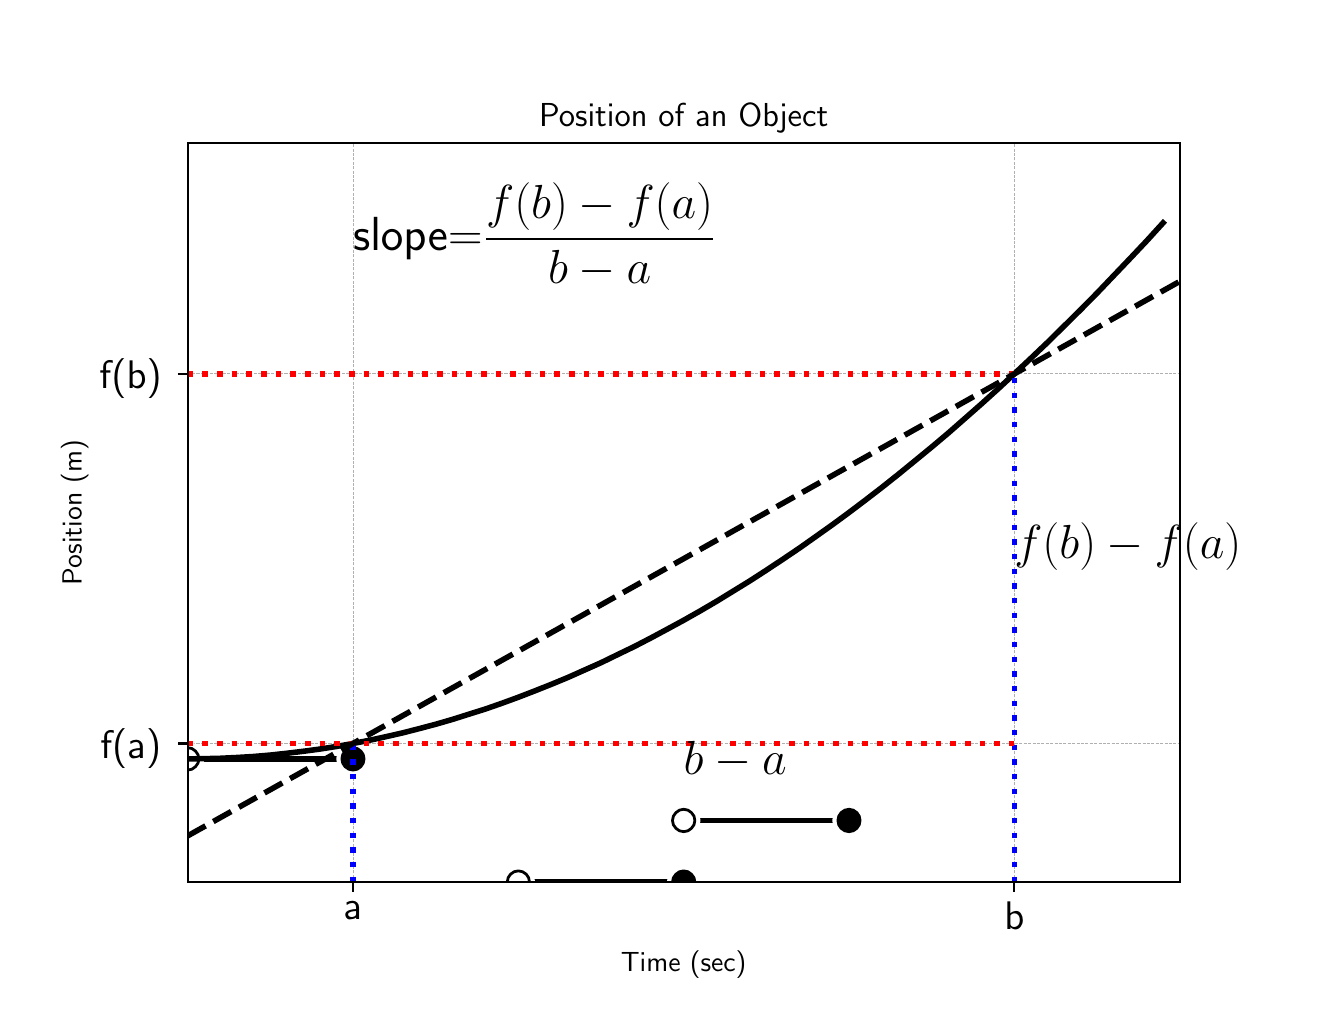 \begingroup%
\makeatletter%
\begin{pgfpicture}%
\pgfpathrectangle{\pgfpointorigin}{\pgfqpoint{6.4in}{4.8in}}%
\pgfusepath{use as bounding box, clip}%
\begin{pgfscope}%
\pgfsetbuttcap%
\pgfsetmiterjoin%
\definecolor{currentfill}{rgb}{1.0,1.0,1.0}%
\pgfsetfillcolor{currentfill}%
\pgfsetlinewidth{0.0pt}%
\definecolor{currentstroke}{rgb}{1.0,1.0,1.0}%
\pgfsetstrokecolor{currentstroke}%
\pgfsetdash{}{0pt}%
\pgfpathmoveto{\pgfqpoint{0.0in}{0.0in}}%
\pgfpathlineto{\pgfqpoint{6.4in}{0.0in}}%
\pgfpathlineto{\pgfqpoint{6.4in}{4.8in}}%
\pgfpathlineto{\pgfqpoint{0.0in}{4.8in}}%
\pgfpathclose%
\pgfusepath{fill}%
\end{pgfscope}%
\begin{pgfscope}%
\pgfsetbuttcap%
\pgfsetmiterjoin%
\definecolor{currentfill}{rgb}{1.0,1.0,1.0}%
\pgfsetfillcolor{currentfill}%
\pgfsetlinewidth{0.0pt}%
\definecolor{currentstroke}{rgb}{0.0,0.0,0.0}%
\pgfsetstrokecolor{currentstroke}%
\pgfsetstrokeopacity{0.0}%
\pgfsetdash{}{0pt}%
\pgfpathmoveto{\pgfqpoint{0.8in}{0.528in}}%
\pgfpathlineto{\pgfqpoint{5.76in}{0.528in}}%
\pgfpathlineto{\pgfqpoint{5.76in}{4.224in}}%
\pgfpathlineto{\pgfqpoint{0.8in}{4.224in}}%
\pgfpathclose%
\pgfusepath{fill}%
\end{pgfscope}%
\begin{pgfscope}%
\pgfpathrectangle{\pgfqpoint{0.8in}{0.528in}}{\pgfqpoint{4.96in}{3.696in}} %
\pgfusepath{clip}%
\pgfsetbuttcap%
\pgfsetroundjoin%
\pgfsetlinewidth{0.301pt}%
\definecolor{currentstroke}{rgb}{0.69,0.69,0.69}%
\pgfsetstrokecolor{currentstroke}%
\pgfsetdash{{1.11pt}{0.48pt}}{0.0pt}%
\pgfpathmoveto{\pgfqpoint{1.627in}{0.528in}}%
\pgfpathlineto{\pgfqpoint{1.627in}{4.224in}}%
\pgfusepath{stroke}%
\end{pgfscope}%
\begin{pgfscope}%
\pgfsetbuttcap%
\pgfsetroundjoin%
\definecolor{currentfill}{rgb}{0.0,0.0,0.0}%
\pgfsetfillcolor{currentfill}%
\pgfsetlinewidth{0.803pt}%
\definecolor{currentstroke}{rgb}{0.0,0.0,0.0}%
\pgfsetstrokecolor{currentstroke}%
\pgfsetdash{}{0pt}%
\pgfsys@defobject{currentmarker}{\pgfqpoint{0.0in}{-0.049in}}{\pgfqpoint{0.0in}{0.0in}}{%
\pgfpathmoveto{\pgfqpoint{0.0in}{0.0in}}%
\pgfpathlineto{\pgfqpoint{0.0in}{-0.049in}}%
\pgfusepath{stroke,fill}%
}%
\begin{pgfscope}%
\pgfsys@transformshift{1.627in}{0.528in}%
\pgfsys@useobject{currentmarker}{}%
\end{pgfscope}%
\end{pgfscope}%
\begin{pgfscope}%
\pgftext[x=1.627in,y=0.431in,,top]{\sffamily\fontsize{14.0}{16.8}\selectfont a}%
\end{pgfscope}%
\begin{pgfscope}%
\pgfpathrectangle{\pgfqpoint{0.8in}{0.528in}}{\pgfqpoint{4.96in}{3.696in}} %
\pgfusepath{clip}%
\pgfsetbuttcap%
\pgfsetroundjoin%
\pgfsetlinewidth{0.301pt}%
\definecolor{currentstroke}{rgb}{0.69,0.69,0.69}%
\pgfsetstrokecolor{currentstroke}%
\pgfsetdash{{1.11pt}{0.48pt}}{0.0pt}%
\pgfpathmoveto{\pgfqpoint{4.933in}{0.528in}}%
\pgfpathlineto{\pgfqpoint{4.933in}{4.224in}}%
\pgfusepath{stroke}%
\end{pgfscope}%
\begin{pgfscope}%
\pgfsetbuttcap%
\pgfsetroundjoin%
\definecolor{currentfill}{rgb}{0.0,0.0,0.0}%
\pgfsetfillcolor{currentfill}%
\pgfsetlinewidth{0.803pt}%
\definecolor{currentstroke}{rgb}{0.0,0.0,0.0}%
\pgfsetstrokecolor{currentstroke}%
\pgfsetdash{}{0pt}%
\pgfsys@defobject{currentmarker}{\pgfqpoint{0.0in}{-0.049in}}{\pgfqpoint{0.0in}{0.0in}}{%
\pgfpathmoveto{\pgfqpoint{0.0in}{0.0in}}%
\pgfpathlineto{\pgfqpoint{0.0in}{-0.049in}}%
\pgfusepath{stroke,fill}%
}%
\begin{pgfscope}%
\pgfsys@transformshift{4.933in}{0.528in}%
\pgfsys@useobject{currentmarker}{}%
\end{pgfscope}%
\end{pgfscope}%
\begin{pgfscope}%
\pgftext[x=4.933in,y=0.431in,,top]{\sffamily\fontsize{14.0}{16.8}\selectfont b}%
\end{pgfscope}%
\begin{pgfscope}%
\pgftext[x=3.28in,y=0.187in,,top]{\sffamily\fontsize{10.0}{12.0}\selectfont Time (sec)}%
\end{pgfscope}%
\begin{pgfscope}%
\pgfpathrectangle{\pgfqpoint{0.8in}{0.528in}}{\pgfqpoint{4.96in}{3.696in}} %
\pgfusepath{clip}%
\pgfsetbuttcap%
\pgfsetroundjoin%
\pgfsetlinewidth{0.301pt}%
\definecolor{currentstroke}{rgb}{0.69,0.69,0.69}%
\pgfsetstrokecolor{currentstroke}%
\pgfsetdash{{1.11pt}{0.48pt}}{0.0pt}%
\pgfpathmoveto{\pgfqpoint{0.8in}{1.221in}}%
\pgfpathlineto{\pgfqpoint{5.76in}{1.221in}}%
\pgfusepath{stroke}%
\end{pgfscope}%
\begin{pgfscope}%
\pgfsetbuttcap%
\pgfsetroundjoin%
\definecolor{currentfill}{rgb}{0.0,0.0,0.0}%
\pgfsetfillcolor{currentfill}%
\pgfsetlinewidth{0.803pt}%
\definecolor{currentstroke}{rgb}{0.0,0.0,0.0}%
\pgfsetstrokecolor{currentstroke}%
\pgfsetdash{}{0pt}%
\pgfsys@defobject{currentmarker}{\pgfqpoint{-0.049in}{0.0in}}{\pgfqpoint{0.0in}{0.0in}}{%
\pgfpathmoveto{\pgfqpoint{0.0in}{0.0in}}%
\pgfpathlineto{\pgfqpoint{-0.049in}{0.0in}}%
\pgfusepath{stroke,fill}%
}%
\begin{pgfscope}%
\pgfsys@transformshift{0.8in}{1.221in}%
\pgfsys@useobject{currentmarker}{}%
\end{pgfscope}%
\end{pgfscope}%
\begin{pgfscope}%
\pgftext[x=0.363in,y=1.147in,left,base]{\sffamily\fontsize{14.0}{16.8}\selectfont f(a)}%
\end{pgfscope}%
\begin{pgfscope}%
\pgfpathrectangle{\pgfqpoint{0.8in}{0.528in}}{\pgfqpoint{4.96in}{3.696in}} %
\pgfusepath{clip}%
\pgfsetbuttcap%
\pgfsetroundjoin%
\pgfsetlinewidth{0.301pt}%
\definecolor{currentstroke}{rgb}{0.69,0.69,0.69}%
\pgfsetstrokecolor{currentstroke}%
\pgfsetdash{{1.11pt}{0.48pt}}{0.0pt}%
\pgfpathmoveto{\pgfqpoint{0.8in}{3.069in}}%
\pgfpathlineto{\pgfqpoint{5.76in}{3.069in}}%
\pgfusepath{stroke}%
\end{pgfscope}%
\begin{pgfscope}%
\pgfsetbuttcap%
\pgfsetroundjoin%
\definecolor{currentfill}{rgb}{0.0,0.0,0.0}%
\pgfsetfillcolor{currentfill}%
\pgfsetlinewidth{0.803pt}%
\definecolor{currentstroke}{rgb}{0.0,0.0,0.0}%
\pgfsetstrokecolor{currentstroke}%
\pgfsetdash{}{0pt}%
\pgfsys@defobject{currentmarker}{\pgfqpoint{-0.049in}{0.0in}}{\pgfqpoint{0.0in}{0.0in}}{%
\pgfpathmoveto{\pgfqpoint{0.0in}{0.0in}}%
\pgfpathlineto{\pgfqpoint{-0.049in}{0.0in}}%
\pgfusepath{stroke,fill}%
}%
\begin{pgfscope}%
\pgfsys@transformshift{0.8in}{3.069in}%
\pgfsys@useobject{currentmarker}{}%
\end{pgfscope}%
\end{pgfscope}%
\begin{pgfscope}%
\pgftext[x=0.359in,y=2.995in,left,base]{\sffamily\fontsize{14.0}{16.8}\selectfont f(b)}%
\end{pgfscope}%
\begin{pgfscope}%
\pgftext[x=0.304in,y=2.376in,,bottom,rotate=90.0]{\sffamily\fontsize{10.0}{12.0}\selectfont Position (m)}%
\end{pgfscope}%
\begin{pgfscope}%
\pgfpathrectangle{\pgfqpoint{0.8in}{0.528in}}{\pgfqpoint{4.96in}{3.696in}} %
\pgfusepath{clip}%
\pgfsetrectcap%
\pgfsetroundjoin%
\pgfsetlinewidth{4.015pt}%
\definecolor{currentstroke}{rgb}{1.0,1.0,1.0}%
\pgfsetstrokecolor{currentstroke}%
\pgfsetdash{}{0pt}%
\pgfpathmoveto{\pgfqpoint{0.8in}{1.144in}}%
\pgfpathlineto{\pgfqpoint{1.627in}{1.144in}}%
\pgfusepath{stroke}%
\end{pgfscope}%
\begin{pgfscope}%
\pgfpathrectangle{\pgfqpoint{0.8in}{0.528in}}{\pgfqpoint{4.96in}{3.696in}} %
\pgfusepath{clip}%
\pgfsetrectcap%
\pgfsetroundjoin%
\pgfsetlinewidth{2.007pt}%
\definecolor{currentstroke}{rgb}{0.0,0.0,0.0}%
\pgfsetstrokecolor{currentstroke}%
\pgfsetdash{}{0pt}%
\pgfpathmoveto{\pgfqpoint{0.8in}{1.144in}}%
\pgfpathlineto{\pgfqpoint{1.627in}{1.144in}}%
\pgfusepath{stroke}%
\end{pgfscope}%
\begin{pgfscope}%
\pgfpathrectangle{\pgfqpoint{0.8in}{0.528in}}{\pgfqpoint{4.96in}{3.696in}} %
\pgfusepath{clip}%
\pgfsetrectcap%
\pgfsetroundjoin%
\pgfsetlinewidth{4.015pt}%
\definecolor{currentstroke}{rgb}{1.0,1.0,1.0}%
\pgfsetstrokecolor{currentstroke}%
\pgfsetdash{}{0pt}%
\pgfusepath{stroke}%
\end{pgfscope}%
\begin{pgfscope}%
\pgfpathrectangle{\pgfqpoint{0.8in}{0.528in}}{\pgfqpoint{4.96in}{3.696in}} %
\pgfusepath{clip}%
\pgfsetrectcap%
\pgfsetroundjoin%
\pgfsetlinewidth{2.007pt}%
\definecolor{currentstroke}{rgb}{0.0,0.0,0.0}%
\pgfsetstrokecolor{currentstroke}%
\pgfsetdash{}{0pt}%
\pgfusepath{stroke}%
\end{pgfscope}%
\begin{pgfscope}%
\pgfpathrectangle{\pgfqpoint{0.8in}{0.528in}}{\pgfqpoint{4.96in}{3.696in}} %
\pgfusepath{clip}%
\pgfsetrectcap%
\pgfsetroundjoin%
\pgfsetlinewidth{4.015pt}%
\definecolor{currentstroke}{rgb}{1.0,1.0,1.0}%
\pgfsetstrokecolor{currentstroke}%
\pgfsetdash{}{0pt}%
\pgfpathmoveto{\pgfqpoint{2.453in}{0.528in}}%
\pgfpathlineto{\pgfqpoint{3.28in}{0.528in}}%
\pgfusepath{stroke}%
\end{pgfscope}%
\begin{pgfscope}%
\pgfpathrectangle{\pgfqpoint{0.8in}{0.528in}}{\pgfqpoint{4.96in}{3.696in}} %
\pgfusepath{clip}%
\pgfsetrectcap%
\pgfsetroundjoin%
\pgfsetlinewidth{2.007pt}%
\definecolor{currentstroke}{rgb}{0.0,0.0,0.0}%
\pgfsetstrokecolor{currentstroke}%
\pgfsetdash{}{0pt}%
\pgfpathmoveto{\pgfqpoint{2.453in}{0.528in}}%
\pgfpathlineto{\pgfqpoint{3.28in}{0.528in}}%
\pgfusepath{stroke}%
\end{pgfscope}%
\begin{pgfscope}%
\pgfpathrectangle{\pgfqpoint{0.8in}{0.528in}}{\pgfqpoint{4.96in}{3.696in}} %
\pgfusepath{clip}%
\pgfsetrectcap%
\pgfsetroundjoin%
\pgfsetlinewidth{4.015pt}%
\definecolor{currentstroke}{rgb}{1.0,1.0,1.0}%
\pgfsetstrokecolor{currentstroke}%
\pgfsetdash{}{0pt}%
\pgfpathmoveto{\pgfqpoint{3.28in}{0.836in}}%
\pgfpathlineto{\pgfqpoint{4.107in}{0.836in}}%
\pgfusepath{stroke}%
\end{pgfscope}%
\begin{pgfscope}%
\pgfpathrectangle{\pgfqpoint{0.8in}{0.528in}}{\pgfqpoint{4.96in}{3.696in}} %
\pgfusepath{clip}%
\pgfsetrectcap%
\pgfsetroundjoin%
\pgfsetlinewidth{2.007pt}%
\definecolor{currentstroke}{rgb}{0.0,0.0,0.0}%
\pgfsetstrokecolor{currentstroke}%
\pgfsetdash{}{0pt}%
\pgfpathmoveto{\pgfqpoint{3.28in}{0.836in}}%
\pgfpathlineto{\pgfqpoint{4.107in}{0.836in}}%
\pgfusepath{stroke}%
\end{pgfscope}%
\begin{pgfscope}%
\pgfpathrectangle{\pgfqpoint{0.8in}{0.528in}}{\pgfqpoint{4.96in}{3.696in}} %
\pgfusepath{clip}%
\pgfsetbuttcap%
\pgfsetroundjoin%
\definecolor{currentfill}{rgb}{1.0,1.0,1.0}%
\pgfsetfillcolor{currentfill}%
\pgfsetlinewidth{4.015pt}%
\definecolor{currentstroke}{rgb}{1.0,1.0,1.0}%
\pgfsetstrokecolor{currentstroke}%
\pgfsetdash{}{0pt}%
\pgfpathmoveto{\pgfqpoint{0.8in}{1.088in}}%
\pgfpathcurveto{\pgfqpoint{0.815in}{1.088in}}{\pgfqpoint{0.829in}{1.094in}}{\pgfqpoint{0.839in}{1.105in}}%
\pgfpathcurveto{\pgfqpoint{0.85in}{1.115in}}{\pgfqpoint{0.856in}{1.129in}}{\pgfqpoint{0.856in}{1.144in}}%
\pgfpathcurveto{\pgfqpoint{0.856in}{1.159in}}{\pgfqpoint{0.85in}{1.173in}}{\pgfqpoint{0.839in}{1.183in}}%
\pgfpathcurveto{\pgfqpoint{0.829in}{1.194in}}{\pgfqpoint{0.815in}{1.2in}}{\pgfqpoint{0.8in}{1.2in}}%
\pgfpathcurveto{\pgfqpoint{0.785in}{1.2in}}{\pgfqpoint{0.771in}{1.194in}}{\pgfqpoint{0.761in}{1.183in}}%
\pgfpathcurveto{\pgfqpoint{0.75in}{1.173in}}{\pgfqpoint{0.744in}{1.159in}}{\pgfqpoint{0.744in}{1.144in}}%
\pgfpathcurveto{\pgfqpoint{0.744in}{1.129in}}{\pgfqpoint{0.75in}{1.115in}}{\pgfqpoint{0.761in}{1.105in}}%
\pgfpathcurveto{\pgfqpoint{0.771in}{1.094in}}{\pgfqpoint{0.785in}{1.088in}}{\pgfqpoint{0.8in}{1.088in}}%
\pgfpathclose%
\pgfusepath{stroke,fill}%
\end{pgfscope}%
\begin{pgfscope}%
\pgfpathrectangle{\pgfqpoint{0.8in}{0.528in}}{\pgfqpoint{4.96in}{3.696in}} %
\pgfusepath{clip}%
\pgfsetbuttcap%
\pgfsetroundjoin%
\definecolor{currentfill}{rgb}{1.0,1.0,1.0}%
\pgfsetfillcolor{currentfill}%
\pgfsetlinewidth{1.004pt}%
\definecolor{currentstroke}{rgb}{0.0,0.0,0.0}%
\pgfsetstrokecolor{currentstroke}%
\pgfsetdash{}{0pt}%
\pgfpathmoveto{\pgfqpoint{0.8in}{1.088in}}%
\pgfpathcurveto{\pgfqpoint{0.815in}{1.088in}}{\pgfqpoint{0.829in}{1.094in}}{\pgfqpoint{0.839in}{1.105in}}%
\pgfpathcurveto{\pgfqpoint{0.85in}{1.115in}}{\pgfqpoint{0.856in}{1.129in}}{\pgfqpoint{0.856in}{1.144in}}%
\pgfpathcurveto{\pgfqpoint{0.856in}{1.159in}}{\pgfqpoint{0.85in}{1.173in}}{\pgfqpoint{0.839in}{1.183in}}%
\pgfpathcurveto{\pgfqpoint{0.829in}{1.194in}}{\pgfqpoint{0.815in}{1.2in}}{\pgfqpoint{0.8in}{1.2in}}%
\pgfpathcurveto{\pgfqpoint{0.785in}{1.2in}}{\pgfqpoint{0.771in}{1.194in}}{\pgfqpoint{0.761in}{1.183in}}%
\pgfpathcurveto{\pgfqpoint{0.75in}{1.173in}}{\pgfqpoint{0.744in}{1.159in}}{\pgfqpoint{0.744in}{1.144in}}%
\pgfpathcurveto{\pgfqpoint{0.744in}{1.129in}}{\pgfqpoint{0.75in}{1.115in}}{\pgfqpoint{0.761in}{1.105in}}%
\pgfpathcurveto{\pgfqpoint{0.771in}{1.094in}}{\pgfqpoint{0.785in}{1.088in}}{\pgfqpoint{0.8in}{1.088in}}%
\pgfpathclose%
\pgfusepath{stroke,fill}%
\end{pgfscope}%
\begin{pgfscope}%
\pgfpathrectangle{\pgfqpoint{0.8in}{0.528in}}{\pgfqpoint{4.96in}{3.696in}} %
\pgfusepath{clip}%
\pgfsetbuttcap%
\pgfsetroundjoin%
\definecolor{currentfill}{rgb}{0.0,0.0,0.0}%
\pgfsetfillcolor{currentfill}%
\pgfsetlinewidth{4.015pt}%
\definecolor{currentstroke}{rgb}{1.0,1.0,1.0}%
\pgfsetstrokecolor{currentstroke}%
\pgfsetdash{}{0pt}%
\pgfpathmoveto{\pgfqpoint{1.627in}{1.088in}}%
\pgfpathcurveto{\pgfqpoint{1.641in}{1.088in}}{\pgfqpoint{1.656in}{1.094in}}{\pgfqpoint{1.666in}{1.105in}}%
\pgfpathcurveto{\pgfqpoint{1.676in}{1.115in}}{\pgfqpoint{1.682in}{1.129in}}{\pgfqpoint{1.682in}{1.144in}}%
\pgfpathcurveto{\pgfqpoint{1.682in}{1.159in}}{\pgfqpoint{1.676in}{1.173in}}{\pgfqpoint{1.666in}{1.183in}}%
\pgfpathcurveto{\pgfqpoint{1.656in}{1.194in}}{\pgfqpoint{1.641in}{1.2in}}{\pgfqpoint{1.627in}{1.2in}}%
\pgfpathcurveto{\pgfqpoint{1.612in}{1.2in}}{\pgfqpoint{1.598in}{1.194in}}{\pgfqpoint{1.587in}{1.183in}}%
\pgfpathcurveto{\pgfqpoint{1.577in}{1.173in}}{\pgfqpoint{1.571in}{1.159in}}{\pgfqpoint{1.571in}{1.144in}}%
\pgfpathcurveto{\pgfqpoint{1.571in}{1.129in}}{\pgfqpoint{1.577in}{1.115in}}{\pgfqpoint{1.587in}{1.105in}}%
\pgfpathcurveto{\pgfqpoint{1.598in}{1.094in}}{\pgfqpoint{1.612in}{1.088in}}{\pgfqpoint{1.627in}{1.088in}}%
\pgfpathclose%
\pgfusepath{stroke,fill}%
\end{pgfscope}%
\begin{pgfscope}%
\pgfpathrectangle{\pgfqpoint{0.8in}{0.528in}}{\pgfqpoint{4.96in}{3.696in}} %
\pgfusepath{clip}%
\pgfsetbuttcap%
\pgfsetroundjoin%
\definecolor{currentfill}{rgb}{0.0,0.0,0.0}%
\pgfsetfillcolor{currentfill}%
\pgfsetlinewidth{1.004pt}%
\definecolor{currentstroke}{rgb}{0.0,0.0,0.0}%
\pgfsetstrokecolor{currentstroke}%
\pgfsetdash{}{0pt}%
\pgfpathmoveto{\pgfqpoint{1.627in}{1.088in}}%
\pgfpathcurveto{\pgfqpoint{1.641in}{1.088in}}{\pgfqpoint{1.656in}{1.094in}}{\pgfqpoint{1.666in}{1.105in}}%
\pgfpathcurveto{\pgfqpoint{1.676in}{1.115in}}{\pgfqpoint{1.682in}{1.129in}}{\pgfqpoint{1.682in}{1.144in}}%
\pgfpathcurveto{\pgfqpoint{1.682in}{1.159in}}{\pgfqpoint{1.676in}{1.173in}}{\pgfqpoint{1.666in}{1.183in}}%
\pgfpathcurveto{\pgfqpoint{1.656in}{1.194in}}{\pgfqpoint{1.641in}{1.2in}}{\pgfqpoint{1.627in}{1.2in}}%
\pgfpathcurveto{\pgfqpoint{1.612in}{1.2in}}{\pgfqpoint{1.598in}{1.194in}}{\pgfqpoint{1.587in}{1.183in}}%
\pgfpathcurveto{\pgfqpoint{1.577in}{1.173in}}{\pgfqpoint{1.571in}{1.159in}}{\pgfqpoint{1.571in}{1.144in}}%
\pgfpathcurveto{\pgfqpoint{1.571in}{1.129in}}{\pgfqpoint{1.577in}{1.115in}}{\pgfqpoint{1.587in}{1.105in}}%
\pgfpathcurveto{\pgfqpoint{1.598in}{1.094in}}{\pgfqpoint{1.612in}{1.088in}}{\pgfqpoint{1.627in}{1.088in}}%
\pgfpathclose%
\pgfusepath{stroke,fill}%
\end{pgfscope}%
\begin{pgfscope}%
\pgfpathrectangle{\pgfqpoint{0.8in}{0.528in}}{\pgfqpoint{4.96in}{3.696in}} %
\pgfusepath{clip}%
\pgfsetbuttcap%
\pgfsetroundjoin%
\definecolor{currentfill}{rgb}{1.0,1.0,1.0}%
\pgfsetfillcolor{currentfill}%
\pgfsetlinewidth{4.015pt}%
\definecolor{currentstroke}{rgb}{1.0,1.0,1.0}%
\pgfsetstrokecolor{currentstroke}%
\pgfsetdash{}{0pt}%
\pgfpathmoveto{\pgfqpoint{1.627in}{0.164in}}%
\pgfpathcurveto{\pgfqpoint{1.641in}{0.164in}}{\pgfqpoint{1.656in}{0.17in}}{\pgfqpoint{1.666in}{0.181in}}%
\pgfpathcurveto{\pgfqpoint{1.676in}{0.191in}}{\pgfqpoint{1.682in}{0.205in}}{\pgfqpoint{1.682in}{0.22in}}%
\pgfpathcurveto{\pgfqpoint{1.682in}{0.235in}}{\pgfqpoint{1.676in}{0.249in}}{\pgfqpoint{1.666in}{0.259in}}%
\pgfpathcurveto{\pgfqpoint{1.656in}{0.27in}}{\pgfqpoint{1.641in}{0.276in}}{\pgfqpoint{1.627in}{0.276in}}%
\pgfpathcurveto{\pgfqpoint{1.612in}{0.276in}}{\pgfqpoint{1.598in}{0.27in}}{\pgfqpoint{1.587in}{0.259in}}%
\pgfpathcurveto{\pgfqpoint{1.577in}{0.249in}}{\pgfqpoint{1.571in}{0.235in}}{\pgfqpoint{1.571in}{0.22in}}%
\pgfpathcurveto{\pgfqpoint{1.571in}{0.205in}}{\pgfqpoint{1.577in}{0.191in}}{\pgfqpoint{1.587in}{0.181in}}%
\pgfpathcurveto{\pgfqpoint{1.598in}{0.17in}}{\pgfqpoint{1.612in}{0.164in}}{\pgfqpoint{1.627in}{0.164in}}%
\pgfpathclose%
\pgfusepath{stroke,fill}%
\end{pgfscope}%
\begin{pgfscope}%
\pgfpathrectangle{\pgfqpoint{0.8in}{0.528in}}{\pgfqpoint{4.96in}{3.696in}} %
\pgfusepath{clip}%
\pgfsetbuttcap%
\pgfsetroundjoin%
\definecolor{currentfill}{rgb}{1.0,1.0,1.0}%
\pgfsetfillcolor{currentfill}%
\pgfsetlinewidth{1.004pt}%
\definecolor{currentstroke}{rgb}{0.0,0.0,0.0}%
\pgfsetstrokecolor{currentstroke}%
\pgfsetdash{}{0pt}%
\pgfpathmoveto{\pgfqpoint{1.627in}{0.164in}}%
\pgfpathcurveto{\pgfqpoint{1.641in}{0.164in}}{\pgfqpoint{1.656in}{0.17in}}{\pgfqpoint{1.666in}{0.181in}}%
\pgfpathcurveto{\pgfqpoint{1.676in}{0.191in}}{\pgfqpoint{1.682in}{0.205in}}{\pgfqpoint{1.682in}{0.22in}}%
\pgfpathcurveto{\pgfqpoint{1.682in}{0.235in}}{\pgfqpoint{1.676in}{0.249in}}{\pgfqpoint{1.666in}{0.259in}}%
\pgfpathcurveto{\pgfqpoint{1.656in}{0.27in}}{\pgfqpoint{1.641in}{0.276in}}{\pgfqpoint{1.627in}{0.276in}}%
\pgfpathcurveto{\pgfqpoint{1.612in}{0.276in}}{\pgfqpoint{1.598in}{0.27in}}{\pgfqpoint{1.587in}{0.259in}}%
\pgfpathcurveto{\pgfqpoint{1.577in}{0.249in}}{\pgfqpoint{1.571in}{0.235in}}{\pgfqpoint{1.571in}{0.22in}}%
\pgfpathcurveto{\pgfqpoint{1.571in}{0.205in}}{\pgfqpoint{1.577in}{0.191in}}{\pgfqpoint{1.587in}{0.181in}}%
\pgfpathcurveto{\pgfqpoint{1.598in}{0.17in}}{\pgfqpoint{1.612in}{0.164in}}{\pgfqpoint{1.627in}{0.164in}}%
\pgfpathclose%
\pgfusepath{stroke,fill}%
\end{pgfscope}%
\begin{pgfscope}%
\pgfpathrectangle{\pgfqpoint{0.8in}{0.528in}}{\pgfqpoint{4.96in}{3.696in}} %
\pgfusepath{clip}%
\pgfsetbuttcap%
\pgfsetroundjoin%
\definecolor{currentfill}{rgb}{0.0,0.0,0.0}%
\pgfsetfillcolor{currentfill}%
\pgfsetlinewidth{4.015pt}%
\definecolor{currentstroke}{rgb}{1.0,1.0,1.0}%
\pgfsetstrokecolor{currentstroke}%
\pgfsetdash{}{0pt}%
\pgfpathmoveto{\pgfqpoint{2.453in}{0.164in}}%
\pgfpathcurveto{\pgfqpoint{2.468in}{0.164in}}{\pgfqpoint{2.482in}{0.17in}}{\pgfqpoint{2.493in}{0.181in}}%
\pgfpathcurveto{\pgfqpoint{2.503in}{0.191in}}{\pgfqpoint{2.509in}{0.205in}}{\pgfqpoint{2.509in}{0.22in}}%
\pgfpathcurveto{\pgfqpoint{2.509in}{0.235in}}{\pgfqpoint{2.503in}{0.249in}}{\pgfqpoint{2.493in}{0.259in}}%
\pgfpathcurveto{\pgfqpoint{2.482in}{0.27in}}{\pgfqpoint{2.468in}{0.276in}}{\pgfqpoint{2.453in}{0.276in}}%
\pgfpathcurveto{\pgfqpoint{2.439in}{0.276in}}{\pgfqpoint{2.424in}{0.27in}}{\pgfqpoint{2.414in}{0.259in}}%
\pgfpathcurveto{\pgfqpoint{2.404in}{0.249in}}{\pgfqpoint{2.398in}{0.235in}}{\pgfqpoint{2.398in}{0.22in}}%
\pgfpathcurveto{\pgfqpoint{2.398in}{0.205in}}{\pgfqpoint{2.404in}{0.191in}}{\pgfqpoint{2.414in}{0.181in}}%
\pgfpathcurveto{\pgfqpoint{2.424in}{0.17in}}{\pgfqpoint{2.439in}{0.164in}}{\pgfqpoint{2.453in}{0.164in}}%
\pgfpathclose%
\pgfusepath{stroke,fill}%
\end{pgfscope}%
\begin{pgfscope}%
\pgfpathrectangle{\pgfqpoint{0.8in}{0.528in}}{\pgfqpoint{4.96in}{3.696in}} %
\pgfusepath{clip}%
\pgfsetbuttcap%
\pgfsetroundjoin%
\definecolor{currentfill}{rgb}{0.0,0.0,0.0}%
\pgfsetfillcolor{currentfill}%
\pgfsetlinewidth{1.004pt}%
\definecolor{currentstroke}{rgb}{0.0,0.0,0.0}%
\pgfsetstrokecolor{currentstroke}%
\pgfsetdash{}{0pt}%
\pgfpathmoveto{\pgfqpoint{2.453in}{0.164in}}%
\pgfpathcurveto{\pgfqpoint{2.468in}{0.164in}}{\pgfqpoint{2.482in}{0.17in}}{\pgfqpoint{2.493in}{0.181in}}%
\pgfpathcurveto{\pgfqpoint{2.503in}{0.191in}}{\pgfqpoint{2.509in}{0.205in}}{\pgfqpoint{2.509in}{0.22in}}%
\pgfpathcurveto{\pgfqpoint{2.509in}{0.235in}}{\pgfqpoint{2.503in}{0.249in}}{\pgfqpoint{2.493in}{0.259in}}%
\pgfpathcurveto{\pgfqpoint{2.482in}{0.27in}}{\pgfqpoint{2.468in}{0.276in}}{\pgfqpoint{2.453in}{0.276in}}%
\pgfpathcurveto{\pgfqpoint{2.439in}{0.276in}}{\pgfqpoint{2.424in}{0.27in}}{\pgfqpoint{2.414in}{0.259in}}%
\pgfpathcurveto{\pgfqpoint{2.404in}{0.249in}}{\pgfqpoint{2.398in}{0.235in}}{\pgfqpoint{2.398in}{0.22in}}%
\pgfpathcurveto{\pgfqpoint{2.398in}{0.205in}}{\pgfqpoint{2.404in}{0.191in}}{\pgfqpoint{2.414in}{0.181in}}%
\pgfpathcurveto{\pgfqpoint{2.424in}{0.17in}}{\pgfqpoint{2.439in}{0.164in}}{\pgfqpoint{2.453in}{0.164in}}%
\pgfpathclose%
\pgfusepath{stroke,fill}%
\end{pgfscope}%
\begin{pgfscope}%
\pgfpathrectangle{\pgfqpoint{0.8in}{0.528in}}{\pgfqpoint{4.96in}{3.696in}} %
\pgfusepath{clip}%
\pgfsetbuttcap%
\pgfsetroundjoin%
\definecolor{currentfill}{rgb}{1.0,1.0,1.0}%
\pgfsetfillcolor{currentfill}%
\pgfsetlinewidth{4.015pt}%
\definecolor{currentstroke}{rgb}{1.0,1.0,1.0}%
\pgfsetstrokecolor{currentstroke}%
\pgfsetdash{}{0pt}%
\pgfpathmoveto{\pgfqpoint{2.453in}{0.472in}}%
\pgfpathcurveto{\pgfqpoint{2.468in}{0.472in}}{\pgfqpoint{2.482in}{0.478in}}{\pgfqpoint{2.493in}{0.489in}}%
\pgfpathcurveto{\pgfqpoint{2.503in}{0.499in}}{\pgfqpoint{2.509in}{0.513in}}{\pgfqpoint{2.509in}{0.528in}}%
\pgfpathcurveto{\pgfqpoint{2.509in}{0.543in}}{\pgfqpoint{2.503in}{0.557in}}{\pgfqpoint{2.493in}{0.567in}}%
\pgfpathcurveto{\pgfqpoint{2.482in}{0.578in}}{\pgfqpoint{2.468in}{0.584in}}{\pgfqpoint{2.453in}{0.584in}}%
\pgfpathcurveto{\pgfqpoint{2.439in}{0.584in}}{\pgfqpoint{2.424in}{0.578in}}{\pgfqpoint{2.414in}{0.567in}}%
\pgfpathcurveto{\pgfqpoint{2.404in}{0.557in}}{\pgfqpoint{2.398in}{0.543in}}{\pgfqpoint{2.398in}{0.528in}}%
\pgfpathcurveto{\pgfqpoint{2.398in}{0.513in}}{\pgfqpoint{2.404in}{0.499in}}{\pgfqpoint{2.414in}{0.489in}}%
\pgfpathcurveto{\pgfqpoint{2.424in}{0.478in}}{\pgfqpoint{2.439in}{0.472in}}{\pgfqpoint{2.453in}{0.472in}}%
\pgfpathclose%
\pgfusepath{stroke,fill}%
\end{pgfscope}%
\begin{pgfscope}%
\pgfpathrectangle{\pgfqpoint{0.8in}{0.528in}}{\pgfqpoint{4.96in}{3.696in}} %
\pgfusepath{clip}%
\pgfsetbuttcap%
\pgfsetroundjoin%
\definecolor{currentfill}{rgb}{1.0,1.0,1.0}%
\pgfsetfillcolor{currentfill}%
\pgfsetlinewidth{1.004pt}%
\definecolor{currentstroke}{rgb}{0.0,0.0,0.0}%
\pgfsetstrokecolor{currentstroke}%
\pgfsetdash{}{0pt}%
\pgfpathmoveto{\pgfqpoint{2.453in}{0.472in}}%
\pgfpathcurveto{\pgfqpoint{2.468in}{0.472in}}{\pgfqpoint{2.482in}{0.478in}}{\pgfqpoint{2.493in}{0.489in}}%
\pgfpathcurveto{\pgfqpoint{2.503in}{0.499in}}{\pgfqpoint{2.509in}{0.513in}}{\pgfqpoint{2.509in}{0.528in}}%
\pgfpathcurveto{\pgfqpoint{2.509in}{0.543in}}{\pgfqpoint{2.503in}{0.557in}}{\pgfqpoint{2.493in}{0.567in}}%
\pgfpathcurveto{\pgfqpoint{2.482in}{0.578in}}{\pgfqpoint{2.468in}{0.584in}}{\pgfqpoint{2.453in}{0.584in}}%
\pgfpathcurveto{\pgfqpoint{2.439in}{0.584in}}{\pgfqpoint{2.424in}{0.578in}}{\pgfqpoint{2.414in}{0.567in}}%
\pgfpathcurveto{\pgfqpoint{2.404in}{0.557in}}{\pgfqpoint{2.398in}{0.543in}}{\pgfqpoint{2.398in}{0.528in}}%
\pgfpathcurveto{\pgfqpoint{2.398in}{0.513in}}{\pgfqpoint{2.404in}{0.499in}}{\pgfqpoint{2.414in}{0.489in}}%
\pgfpathcurveto{\pgfqpoint{2.424in}{0.478in}}{\pgfqpoint{2.439in}{0.472in}}{\pgfqpoint{2.453in}{0.472in}}%
\pgfpathclose%
\pgfusepath{stroke,fill}%
\end{pgfscope}%
\begin{pgfscope}%
\pgfpathrectangle{\pgfqpoint{0.8in}{0.528in}}{\pgfqpoint{4.96in}{3.696in}} %
\pgfusepath{clip}%
\pgfsetbuttcap%
\pgfsetroundjoin%
\definecolor{currentfill}{rgb}{0.0,0.0,0.0}%
\pgfsetfillcolor{currentfill}%
\pgfsetlinewidth{4.015pt}%
\definecolor{currentstroke}{rgb}{1.0,1.0,1.0}%
\pgfsetstrokecolor{currentstroke}%
\pgfsetdash{}{0pt}%
\pgfpathmoveto{\pgfqpoint{3.28in}{0.472in}}%
\pgfpathcurveto{\pgfqpoint{3.295in}{0.472in}}{\pgfqpoint{3.309in}{0.478in}}{\pgfqpoint{3.319in}{0.489in}}%
\pgfpathcurveto{\pgfqpoint{3.33in}{0.499in}}{\pgfqpoint{3.336in}{0.513in}}{\pgfqpoint{3.336in}{0.528in}}%
\pgfpathcurveto{\pgfqpoint{3.336in}{0.543in}}{\pgfqpoint{3.33in}{0.557in}}{\pgfqpoint{3.319in}{0.567in}}%
\pgfpathcurveto{\pgfqpoint{3.309in}{0.578in}}{\pgfqpoint{3.295in}{0.584in}}{\pgfqpoint{3.28in}{0.584in}}%
\pgfpathcurveto{\pgfqpoint{3.265in}{0.584in}}{\pgfqpoint{3.251in}{0.578in}}{\pgfqpoint{3.241in}{0.567in}}%
\pgfpathcurveto{\pgfqpoint{3.23in}{0.557in}}{\pgfqpoint{3.224in}{0.543in}}{\pgfqpoint{3.224in}{0.528in}}%
\pgfpathcurveto{\pgfqpoint{3.224in}{0.513in}}{\pgfqpoint{3.23in}{0.499in}}{\pgfqpoint{3.241in}{0.489in}}%
\pgfpathcurveto{\pgfqpoint{3.251in}{0.478in}}{\pgfqpoint{3.265in}{0.472in}}{\pgfqpoint{3.28in}{0.472in}}%
\pgfpathclose%
\pgfusepath{stroke,fill}%
\end{pgfscope}%
\begin{pgfscope}%
\pgfpathrectangle{\pgfqpoint{0.8in}{0.528in}}{\pgfqpoint{4.96in}{3.696in}} %
\pgfusepath{clip}%
\pgfsetbuttcap%
\pgfsetroundjoin%
\definecolor{currentfill}{rgb}{0.0,0.0,0.0}%
\pgfsetfillcolor{currentfill}%
\pgfsetlinewidth{1.004pt}%
\definecolor{currentstroke}{rgb}{0.0,0.0,0.0}%
\pgfsetstrokecolor{currentstroke}%
\pgfsetdash{}{0pt}%
\pgfpathmoveto{\pgfqpoint{3.28in}{0.472in}}%
\pgfpathcurveto{\pgfqpoint{3.295in}{0.472in}}{\pgfqpoint{3.309in}{0.478in}}{\pgfqpoint{3.319in}{0.489in}}%
\pgfpathcurveto{\pgfqpoint{3.33in}{0.499in}}{\pgfqpoint{3.336in}{0.513in}}{\pgfqpoint{3.336in}{0.528in}}%
\pgfpathcurveto{\pgfqpoint{3.336in}{0.543in}}{\pgfqpoint{3.33in}{0.557in}}{\pgfqpoint{3.319in}{0.567in}}%
\pgfpathcurveto{\pgfqpoint{3.309in}{0.578in}}{\pgfqpoint{3.295in}{0.584in}}{\pgfqpoint{3.28in}{0.584in}}%
\pgfpathcurveto{\pgfqpoint{3.265in}{0.584in}}{\pgfqpoint{3.251in}{0.578in}}{\pgfqpoint{3.241in}{0.567in}}%
\pgfpathcurveto{\pgfqpoint{3.23in}{0.557in}}{\pgfqpoint{3.224in}{0.543in}}{\pgfqpoint{3.224in}{0.528in}}%
\pgfpathcurveto{\pgfqpoint{3.224in}{0.513in}}{\pgfqpoint{3.23in}{0.499in}}{\pgfqpoint{3.241in}{0.489in}}%
\pgfpathcurveto{\pgfqpoint{3.251in}{0.478in}}{\pgfqpoint{3.265in}{0.472in}}{\pgfqpoint{3.28in}{0.472in}}%
\pgfpathclose%
\pgfusepath{stroke,fill}%
\end{pgfscope}%
\begin{pgfscope}%
\pgfpathrectangle{\pgfqpoint{0.8in}{0.528in}}{\pgfqpoint{4.96in}{3.696in}} %
\pgfusepath{clip}%
\pgfsetbuttcap%
\pgfsetroundjoin%
\definecolor{currentfill}{rgb}{1.0,1.0,1.0}%
\pgfsetfillcolor{currentfill}%
\pgfsetlinewidth{4.015pt}%
\definecolor{currentstroke}{rgb}{1.0,1.0,1.0}%
\pgfsetstrokecolor{currentstroke}%
\pgfsetdash{}{0pt}%
\pgfpathmoveto{\pgfqpoint{3.28in}{0.78in}}%
\pgfpathcurveto{\pgfqpoint{3.295in}{0.78in}}{\pgfqpoint{3.309in}{0.786in}}{\pgfqpoint{3.319in}{0.797in}}%
\pgfpathcurveto{\pgfqpoint{3.33in}{0.807in}}{\pgfqpoint{3.336in}{0.821in}}{\pgfqpoint{3.336in}{0.836in}}%
\pgfpathcurveto{\pgfqpoint{3.336in}{0.851in}}{\pgfqpoint{3.33in}{0.865in}}{\pgfqpoint{3.319in}{0.875in}}%
\pgfpathcurveto{\pgfqpoint{3.309in}{0.886in}}{\pgfqpoint{3.295in}{0.892in}}{\pgfqpoint{3.28in}{0.892in}}%
\pgfpathcurveto{\pgfqpoint{3.265in}{0.892in}}{\pgfqpoint{3.251in}{0.886in}}{\pgfqpoint{3.241in}{0.875in}}%
\pgfpathcurveto{\pgfqpoint{3.23in}{0.865in}}{\pgfqpoint{3.224in}{0.851in}}{\pgfqpoint{3.224in}{0.836in}}%
\pgfpathcurveto{\pgfqpoint{3.224in}{0.821in}}{\pgfqpoint{3.23in}{0.807in}}{\pgfqpoint{3.241in}{0.797in}}%
\pgfpathcurveto{\pgfqpoint{3.251in}{0.786in}}{\pgfqpoint{3.265in}{0.78in}}{\pgfqpoint{3.28in}{0.78in}}%
\pgfpathclose%
\pgfusepath{stroke,fill}%
\end{pgfscope}%
\begin{pgfscope}%
\pgfpathrectangle{\pgfqpoint{0.8in}{0.528in}}{\pgfqpoint{4.96in}{3.696in}} %
\pgfusepath{clip}%
\pgfsetbuttcap%
\pgfsetroundjoin%
\definecolor{currentfill}{rgb}{1.0,1.0,1.0}%
\pgfsetfillcolor{currentfill}%
\pgfsetlinewidth{1.004pt}%
\definecolor{currentstroke}{rgb}{0.0,0.0,0.0}%
\pgfsetstrokecolor{currentstroke}%
\pgfsetdash{}{0pt}%
\pgfpathmoveto{\pgfqpoint{3.28in}{0.78in}}%
\pgfpathcurveto{\pgfqpoint{3.295in}{0.78in}}{\pgfqpoint{3.309in}{0.786in}}{\pgfqpoint{3.319in}{0.797in}}%
\pgfpathcurveto{\pgfqpoint{3.33in}{0.807in}}{\pgfqpoint{3.336in}{0.821in}}{\pgfqpoint{3.336in}{0.836in}}%
\pgfpathcurveto{\pgfqpoint{3.336in}{0.851in}}{\pgfqpoint{3.33in}{0.865in}}{\pgfqpoint{3.319in}{0.875in}}%
\pgfpathcurveto{\pgfqpoint{3.309in}{0.886in}}{\pgfqpoint{3.295in}{0.892in}}{\pgfqpoint{3.28in}{0.892in}}%
\pgfpathcurveto{\pgfqpoint{3.265in}{0.892in}}{\pgfqpoint{3.251in}{0.886in}}{\pgfqpoint{3.241in}{0.875in}}%
\pgfpathcurveto{\pgfqpoint{3.23in}{0.865in}}{\pgfqpoint{3.224in}{0.851in}}{\pgfqpoint{3.224in}{0.836in}}%
\pgfpathcurveto{\pgfqpoint{3.224in}{0.821in}}{\pgfqpoint{3.23in}{0.807in}}{\pgfqpoint{3.241in}{0.797in}}%
\pgfpathcurveto{\pgfqpoint{3.251in}{0.786in}}{\pgfqpoint{3.265in}{0.78in}}{\pgfqpoint{3.28in}{0.78in}}%
\pgfpathclose%
\pgfusepath{stroke,fill}%
\end{pgfscope}%
\begin{pgfscope}%
\pgfpathrectangle{\pgfqpoint{0.8in}{0.528in}}{\pgfqpoint{4.96in}{3.696in}} %
\pgfusepath{clip}%
\pgfsetbuttcap%
\pgfsetroundjoin%
\definecolor{currentfill}{rgb}{0.0,0.0,0.0}%
\pgfsetfillcolor{currentfill}%
\pgfsetlinewidth{4.015pt}%
\definecolor{currentstroke}{rgb}{1.0,1.0,1.0}%
\pgfsetstrokecolor{currentstroke}%
\pgfsetdash{}{0pt}%
\pgfpathmoveto{\pgfqpoint{4.107in}{0.78in}}%
\pgfpathcurveto{\pgfqpoint{4.121in}{0.78in}}{\pgfqpoint{4.136in}{0.786in}}{\pgfqpoint{4.146in}{0.797in}}%
\pgfpathcurveto{\pgfqpoint{4.156in}{0.807in}}{\pgfqpoint{4.162in}{0.821in}}{\pgfqpoint{4.162in}{0.836in}}%
\pgfpathcurveto{\pgfqpoint{4.162in}{0.851in}}{\pgfqpoint{4.156in}{0.865in}}{\pgfqpoint{4.146in}{0.875in}}%
\pgfpathcurveto{\pgfqpoint{4.136in}{0.886in}}{\pgfqpoint{4.121in}{0.892in}}{\pgfqpoint{4.107in}{0.892in}}%
\pgfpathcurveto{\pgfqpoint{4.092in}{0.892in}}{\pgfqpoint{4.078in}{0.886in}}{\pgfqpoint{4.067in}{0.875in}}%
\pgfpathcurveto{\pgfqpoint{4.057in}{0.865in}}{\pgfqpoint{4.051in}{0.851in}}{\pgfqpoint{4.051in}{0.836in}}%
\pgfpathcurveto{\pgfqpoint{4.051in}{0.821in}}{\pgfqpoint{4.057in}{0.807in}}{\pgfqpoint{4.067in}{0.797in}}%
\pgfpathcurveto{\pgfqpoint{4.078in}{0.786in}}{\pgfqpoint{4.092in}{0.78in}}{\pgfqpoint{4.107in}{0.78in}}%
\pgfpathclose%
\pgfusepath{stroke,fill}%
\end{pgfscope}%
\begin{pgfscope}%
\pgfpathrectangle{\pgfqpoint{0.8in}{0.528in}}{\pgfqpoint{4.96in}{3.696in}} %
\pgfusepath{clip}%
\pgfsetbuttcap%
\pgfsetroundjoin%
\definecolor{currentfill}{rgb}{0.0,0.0,0.0}%
\pgfsetfillcolor{currentfill}%
\pgfsetlinewidth{1.004pt}%
\definecolor{currentstroke}{rgb}{0.0,0.0,0.0}%
\pgfsetstrokecolor{currentstroke}%
\pgfsetdash{}{0pt}%
\pgfpathmoveto{\pgfqpoint{4.107in}{0.78in}}%
\pgfpathcurveto{\pgfqpoint{4.121in}{0.78in}}{\pgfqpoint{4.136in}{0.786in}}{\pgfqpoint{4.146in}{0.797in}}%
\pgfpathcurveto{\pgfqpoint{4.156in}{0.807in}}{\pgfqpoint{4.162in}{0.821in}}{\pgfqpoint{4.162in}{0.836in}}%
\pgfpathcurveto{\pgfqpoint{4.162in}{0.851in}}{\pgfqpoint{4.156in}{0.865in}}{\pgfqpoint{4.146in}{0.875in}}%
\pgfpathcurveto{\pgfqpoint{4.136in}{0.886in}}{\pgfqpoint{4.121in}{0.892in}}{\pgfqpoint{4.107in}{0.892in}}%
\pgfpathcurveto{\pgfqpoint{4.092in}{0.892in}}{\pgfqpoint{4.078in}{0.886in}}{\pgfqpoint{4.067in}{0.875in}}%
\pgfpathcurveto{\pgfqpoint{4.057in}{0.865in}}{\pgfqpoint{4.051in}{0.851in}}{\pgfqpoint{4.051in}{0.836in}}%
\pgfpathcurveto{\pgfqpoint{4.051in}{0.821in}}{\pgfqpoint{4.057in}{0.807in}}{\pgfqpoint{4.067in}{0.797in}}%
\pgfpathcurveto{\pgfqpoint{4.078in}{0.786in}}{\pgfqpoint{4.092in}{0.78in}}{\pgfqpoint{4.107in}{0.78in}}%
\pgfpathclose%
\pgfusepath{stroke,fill}%
\end{pgfscope}%
\begin{pgfscope}%
\pgfpathrectangle{\pgfqpoint{0.8in}{0.528in}}{\pgfqpoint{4.96in}{3.696in}} %
\pgfusepath{clip}%
\pgfsetrectcap%
\pgfsetroundjoin%
\pgfsetlinewidth{2.007pt}%
\definecolor{currentstroke}{rgb}{0.0,0.0,0.0}%
\pgfsetstrokecolor{currentstroke}%
\pgfsetdash{}{0pt}%
\pgfpathmoveto{\pgfqpoint{0.8in}{1.144in}}%
\pgfpathlineto{\pgfqpoint{0.883in}{1.145in}}%
\pgfpathlineto{\pgfqpoint{0.965in}{1.147in}}%
\pgfpathlineto{\pgfqpoint{1.048in}{1.151in}}%
\pgfpathlineto{\pgfqpoint{1.131in}{1.156in}}%
\pgfpathlineto{\pgfqpoint{1.213in}{1.163in}}%
\pgfpathlineto{\pgfqpoint{1.296in}{1.172in}}%
\pgfpathlineto{\pgfqpoint{1.379in}{1.182in}}%
\pgfpathlineto{\pgfqpoint{1.461in}{1.193in}}%
\pgfpathlineto{\pgfqpoint{1.544in}{1.206in}}%
\pgfpathlineto{\pgfqpoint{1.627in}{1.221in}}%
\pgfpathlineto{\pgfqpoint{1.709in}{1.237in}}%
\pgfpathlineto{\pgfqpoint{1.792in}{1.255in}}%
\pgfpathlineto{\pgfqpoint{1.875in}{1.274in}}%
\pgfpathlineto{\pgfqpoint{1.957in}{1.295in}}%
\pgfpathlineto{\pgfqpoint{2.04in}{1.317in}}%
\pgfpathlineto{\pgfqpoint{2.123in}{1.341in}}%
\pgfpathlineto{\pgfqpoint{2.205in}{1.367in}}%
\pgfpathlineto{\pgfqpoint{2.288in}{1.393in}}%
\pgfpathlineto{\pgfqpoint{2.371in}{1.422in}}%
\pgfpathlineto{\pgfqpoint{2.453in}{1.452in}}%
\pgfpathlineto{\pgfqpoint{2.536in}{1.484in}}%
\pgfpathlineto{\pgfqpoint{2.619in}{1.517in}}%
\pgfpathlineto{\pgfqpoint{2.701in}{1.551in}}%
\pgfpathlineto{\pgfqpoint{2.784in}{1.588in}}%
\pgfpathlineto{\pgfqpoint{2.867in}{1.625in}}%
\pgfpathlineto{\pgfqpoint{2.949in}{1.665in}}%
\pgfpathlineto{\pgfqpoint{3.032in}{1.705in}}%
\pgfpathlineto{\pgfqpoint{3.115in}{1.748in}}%
\pgfpathlineto{\pgfqpoint{3.197in}{1.792in}}%
\pgfpathlineto{\pgfqpoint{3.28in}{1.837in}}%
\pgfpathlineto{\pgfqpoint{3.363in}{1.884in}}%
\pgfpathlineto{\pgfqpoint{3.445in}{1.932in}}%
\pgfpathlineto{\pgfqpoint{3.528in}{1.983in}}%
\pgfpathlineto{\pgfqpoint{3.611in}{2.034in}}%
\pgfpathlineto{\pgfqpoint{3.693in}{2.087in}}%
\pgfpathlineto{\pgfqpoint{3.776in}{2.142in}}%
\pgfpathlineto{\pgfqpoint{3.859in}{2.198in}}%
\pgfpathlineto{\pgfqpoint{3.941in}{2.256in}}%
\pgfpathlineto{\pgfqpoint{4.024in}{2.315in}}%
\pgfpathlineto{\pgfqpoint{4.107in}{2.376in}}%
\pgfpathlineto{\pgfqpoint{4.189in}{2.438in}}%
\pgfpathlineto{\pgfqpoint{4.272in}{2.502in}}%
\pgfpathlineto{\pgfqpoint{4.355in}{2.568in}}%
\pgfpathlineto{\pgfqpoint{4.437in}{2.635in}}%
\pgfpathlineto{\pgfqpoint{4.52in}{2.703in}}%
\pgfpathlineto{\pgfqpoint{4.603in}{2.773in}}%
\pgfpathlineto{\pgfqpoint{4.685in}{2.845in}}%
\pgfpathlineto{\pgfqpoint{4.768in}{2.918in}}%
\pgfpathlineto{\pgfqpoint{4.851in}{2.993in}}%
\pgfpathlineto{\pgfqpoint{4.933in}{3.069in}}%
\pgfpathlineto{\pgfqpoint{5.016in}{3.147in}}%
\pgfpathlineto{\pgfqpoint{5.099in}{3.226in}}%
\pgfpathlineto{\pgfqpoint{5.181in}{3.307in}}%
\pgfpathlineto{\pgfqpoint{5.264in}{3.389in}}%
\pgfpathlineto{\pgfqpoint{5.347in}{3.473in}}%
\pgfpathlineto{\pgfqpoint{5.429in}{3.559in}}%
\pgfpathlineto{\pgfqpoint{5.512in}{3.646in}}%
\pgfpathlineto{\pgfqpoint{5.595in}{3.734in}}%
\pgfpathlineto{\pgfqpoint{5.677in}{3.824in}}%
\pgfusepath{stroke}%
\end{pgfscope}%
\begin{pgfscope}%
\pgfpathrectangle{\pgfqpoint{0.8in}{0.528in}}{\pgfqpoint{4.96in}{3.696in}} %
\pgfusepath{clip}%
\pgfsetbuttcap%
\pgfsetroundjoin%
\pgfsetlinewidth{2.007pt}%
\definecolor{currentstroke}{rgb}{0.0,0.0,1.0}%
\pgfsetstrokecolor{currentstroke}%
\pgfsetdash{{2.0pt}{3.3pt}}{0.0pt}%
\pgfpathmoveto{\pgfqpoint{1.627in}{0.528in}}%
\pgfpathlineto{\pgfqpoint{1.627in}{1.221in}}%
\pgfusepath{stroke}%
\end{pgfscope}%
\begin{pgfscope}%
\pgfpathrectangle{\pgfqpoint{0.8in}{0.528in}}{\pgfqpoint{4.96in}{3.696in}} %
\pgfusepath{clip}%
\pgfsetbuttcap%
\pgfsetroundjoin%
\pgfsetlinewidth{2.007pt}%
\definecolor{currentstroke}{rgb}{0.0,0.0,1.0}%
\pgfsetstrokecolor{currentstroke}%
\pgfsetdash{{2.0pt}{3.3pt}}{0.0pt}%
\pgfpathmoveto{\pgfqpoint{4.933in}{0.528in}}%
\pgfpathlineto{\pgfqpoint{4.933in}{3.069in}}%
\pgfusepath{stroke}%
\end{pgfscope}%
\begin{pgfscope}%
\pgfpathrectangle{\pgfqpoint{0.8in}{0.528in}}{\pgfqpoint{4.96in}{3.696in}} %
\pgfusepath{clip}%
\pgfsetbuttcap%
\pgfsetroundjoin%
\pgfsetlinewidth{2.007pt}%
\definecolor{currentstroke}{rgb}{1.0,0.0,0.0}%
\pgfsetstrokecolor{currentstroke}%
\pgfsetdash{{2.0pt}{3.3pt}}{0.0pt}%
\pgfpathmoveto{\pgfqpoint{0.8in}{1.221in}}%
\pgfpathlineto{\pgfqpoint{4.933in}{1.221in}}%
\pgfusepath{stroke}%
\end{pgfscope}%
\begin{pgfscope}%
\pgfpathrectangle{\pgfqpoint{0.8in}{0.528in}}{\pgfqpoint{4.96in}{3.696in}} %
\pgfusepath{clip}%
\pgfsetbuttcap%
\pgfsetroundjoin%
\pgfsetlinewidth{2.007pt}%
\definecolor{currentstroke}{rgb}{1.0,0.0,0.0}%
\pgfsetstrokecolor{currentstroke}%
\pgfsetdash{{2.0pt}{3.3pt}}{0.0pt}%
\pgfpathmoveto{\pgfqpoint{0.8in}{3.069in}}%
\pgfpathlineto{\pgfqpoint{4.933in}{3.069in}}%
\pgfusepath{stroke}%
\end{pgfscope}%
\begin{pgfscope}%
\pgfpathrectangle{\pgfqpoint{0.8in}{0.528in}}{\pgfqpoint{4.96in}{3.696in}} %
\pgfusepath{clip}%
\pgfsetbuttcap%
\pgfsetroundjoin%
\pgfsetlinewidth{2.007pt}%
\definecolor{currentstroke}{rgb}{0.0,0.0,0.0}%
\pgfsetstrokecolor{currentstroke}%
\pgfsetdash{{7.4pt}{3.2pt}}{0.0pt}%
\pgfpathmoveto{\pgfqpoint{0.8in}{0.759in}}%
\pgfpathlineto{\pgfqpoint{5.76in}{3.531in}}%
\pgfusepath{stroke}%
\end{pgfscope}%
\begin{pgfscope}%
\pgfsetrectcap%
\pgfsetmiterjoin%
\pgfsetlinewidth{0.803pt}%
\definecolor{currentstroke}{rgb}{0.0,0.0,0.0}%
\pgfsetstrokecolor{currentstroke}%
\pgfsetdash{}{0pt}%
\pgfpathmoveto{\pgfqpoint{0.8in}{0.528in}}%
\pgfpathlineto{\pgfqpoint{0.8in}{4.224in}}%
\pgfusepath{stroke}%
\end{pgfscope}%
\begin{pgfscope}%
\pgfsetrectcap%
\pgfsetmiterjoin%
\pgfsetlinewidth{0.803pt}%
\definecolor{currentstroke}{rgb}{0.0,0.0,0.0}%
\pgfsetstrokecolor{currentstroke}%
\pgfsetdash{}{0pt}%
\pgfpathmoveto{\pgfqpoint{5.76in}{0.528in}}%
\pgfpathlineto{\pgfqpoint{5.76in}{4.224in}}%
\pgfusepath{stroke}%
\end{pgfscope}%
\begin{pgfscope}%
\pgfsetrectcap%
\pgfsetmiterjoin%
\pgfsetlinewidth{0.803pt}%
\definecolor{currentstroke}{rgb}{0.0,0.0,0.0}%
\pgfsetstrokecolor{currentstroke}%
\pgfsetdash{}{0pt}%
\pgfpathmoveto{\pgfqpoint{0.8in}{0.528in}}%
\pgfpathlineto{\pgfqpoint{5.76in}{0.528in}}%
\pgfusepath{stroke}%
\end{pgfscope}%
\begin{pgfscope}%
\pgfsetrectcap%
\pgfsetmiterjoin%
\pgfsetlinewidth{0.803pt}%
\definecolor{currentstroke}{rgb}{0.0,0.0,0.0}%
\pgfsetstrokecolor{currentstroke}%
\pgfsetdash{}{0pt}%
\pgfpathmoveto{\pgfqpoint{0.8in}{4.224in}}%
\pgfpathlineto{\pgfqpoint{5.76in}{4.224in}}%
\pgfusepath{stroke}%
\end{pgfscope}%
\begin{pgfscope}%
\pgftext[x=3.28in,y=1.067in,left,base]{\sffamily\fontsize{18.0}{21.6}\selectfont \(\displaystyle b-a\)}%
\end{pgfscope}%
\begin{pgfscope}%
\pgftext[x=4.933in,y=2.145in,left,base]{\sffamily\fontsize{18.0}{21.6}\selectfont \(\displaystyle f(b)-f(a)\)}%
\end{pgfscope}%
\begin{pgfscope}%
\pgftext[x=1.627in,y=3.685in,left,base]{\sffamily\fontsize{18.0}{21.6}\selectfont slope=\(\displaystyle \frac{f(b)-f(a)}{b-a}\)}%
\end{pgfscope}%
\begin{pgfscope}%
\pgftext[x=3.28in,y=4.307in,,base]{\sffamily\fontsize{12.0}{14.4}\selectfont Position of an Object}%
\end{pgfscope}%
\end{pgfpicture}%
\makeatother%
\endgroup%
